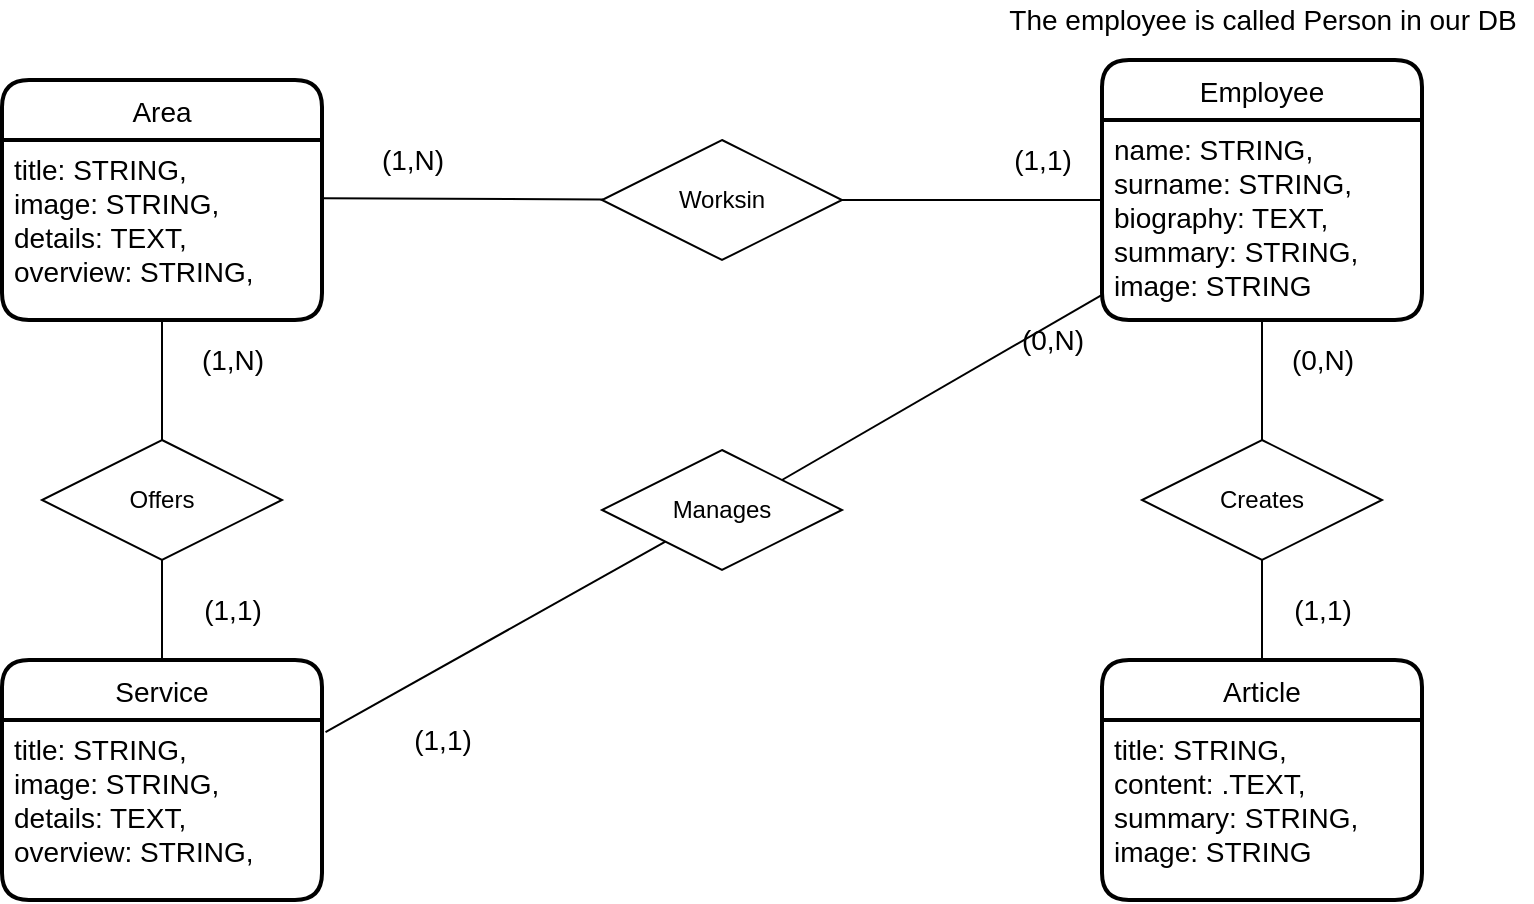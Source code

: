 <mxfile version="14.8.3" type="device"><diagram id="4BzMm93J-ZIY3aq6H3WC" name="Page-1"><mxGraphModel dx="981" dy="526" grid="1" gridSize="10" guides="1" tooltips="1" connect="1" arrows="1" fold="1" page="1" pageScale="1" pageWidth="1100" pageHeight="850" math="0" shadow="0"><root><mxCell id="0"/><mxCell id="1" parent="0"/><mxCell id="kWsor9iWKIH8Xt1CwEAd-1" value="Area" style="swimlane;childLayout=stackLayout;horizontal=1;startSize=30;horizontalStack=0;rounded=1;fontSize=14;fontStyle=0;strokeWidth=2;resizeParent=0;resizeLast=1;shadow=0;dashed=0;align=center;" parent="1" vertex="1"><mxGeometry x="240" y="150" width="160" height="120" as="geometry"/></mxCell><mxCell id="kWsor9iWKIH8Xt1CwEAd-2" value="title: STRING,&#10;image: STRING,&#10;details: TEXT,&#10;overview: STRING," style="align=left;strokeColor=none;fillColor=none;spacingLeft=4;fontSize=14;verticalAlign=top;resizable=0;rotatable=0;part=1;fontStyle=0" parent="kWsor9iWKIH8Xt1CwEAd-1" vertex="1"><mxGeometry y="30" width="160" height="90" as="geometry"/></mxCell><mxCell id="kWsor9iWKIH8Xt1CwEAd-3" value="Creates" style="shape=rhombus;perimeter=rhombusPerimeter;whiteSpace=wrap;html=1;align=center;" parent="1" vertex="1"><mxGeometry x="810" y="330" width="120" height="60" as="geometry"/></mxCell><mxCell id="kWsor9iWKIH8Xt1CwEAd-4" value="" style="endArrow=none;html=1;rounded=0;exitX=0.5;exitY=0;exitDx=0;exitDy=0;entryX=0.5;entryY=1;entryDx=0;entryDy=0;" parent="1" source="kWsor9iWKIH8Xt1CwEAd-8" target="kWsor9iWKIH8Xt1CwEAd-3" edge="1"><mxGeometry relative="1" as="geometry"><mxPoint x="400" y="100.0" as="sourcePoint"/><mxPoint x="560" y="100.0" as="targetPoint"/></mxGeometry></mxCell><mxCell id="kWsor9iWKIH8Xt1CwEAd-6" value="Service" style="swimlane;childLayout=stackLayout;horizontal=1;startSize=30;horizontalStack=0;rounded=1;fontSize=14;fontStyle=0;strokeWidth=2;resizeParent=0;resizeLast=1;shadow=0;dashed=0;align=center;" parent="1" vertex="1"><mxGeometry x="240" y="440" width="160" height="120" as="geometry"/></mxCell><mxCell id="kWsor9iWKIH8Xt1CwEAd-7" value="title: STRING,&#10;image: STRING,&#10;details: TEXT,&#10;overview: STRING," style="align=left;strokeColor=none;fillColor=none;spacingLeft=4;fontSize=14;verticalAlign=top;resizable=0;rotatable=0;part=1;" parent="kWsor9iWKIH8Xt1CwEAd-6" vertex="1"><mxGeometry y="30" width="160" height="90" as="geometry"/></mxCell><mxCell id="kWsor9iWKIH8Xt1CwEAd-8" value="Article" style="swimlane;childLayout=stackLayout;horizontal=1;startSize=30;horizontalStack=0;rounded=1;fontSize=14;fontStyle=0;strokeWidth=2;resizeParent=0;resizeLast=1;shadow=0;dashed=0;align=center;" parent="1" vertex="1"><mxGeometry x="790" y="440" width="160" height="120" as="geometry"/></mxCell><mxCell id="kWsor9iWKIH8Xt1CwEAd-9" value="title: STRING,&#10;content: .TEXT,&#10;summary: STRING,&#10;image: STRING" style="align=left;strokeColor=none;fillColor=none;spacingLeft=4;fontSize=14;verticalAlign=top;resizable=0;rotatable=0;part=1;" parent="kWsor9iWKIH8Xt1CwEAd-8" vertex="1"><mxGeometry y="30" width="160" height="90" as="geometry"/></mxCell><mxCell id="kWsor9iWKIH8Xt1CwEAd-10" value="Employee" style="swimlane;childLayout=stackLayout;horizontal=1;startSize=30;horizontalStack=0;rounded=1;fontSize=14;fontStyle=0;strokeWidth=2;resizeParent=0;resizeLast=1;shadow=0;dashed=0;align=center;" parent="1" vertex="1"><mxGeometry x="790" y="140" width="160" height="130" as="geometry"/></mxCell><mxCell id="kWsor9iWKIH8Xt1CwEAd-11" value="name: STRING,&#10;surname: STRING,&#10;biography: TEXT,&#10;summary: STRING,&#10;image: STRING" style="align=left;strokeColor=none;fillColor=none;spacingLeft=4;fontSize=14;verticalAlign=top;resizable=0;rotatable=0;part=1;" parent="kWsor9iWKIH8Xt1CwEAd-10" vertex="1"><mxGeometry y="30" width="160" height="100" as="geometry"/></mxCell><mxCell id="kWsor9iWKIH8Xt1CwEAd-12" style="edgeStyle=orthogonalEdgeStyle;rounded=0;orthogonalLoop=1;jettySize=auto;html=1;fontSize=14;shape=link;width=0;" parent="1" source="kWsor9iWKIH8Xt1CwEAd-11" target="kWsor9iWKIH8Xt1CwEAd-3" edge="1"><mxGeometry relative="1" as="geometry"/></mxCell><mxCell id="kWsor9iWKIH8Xt1CwEAd-14" value="Worksin" style="shape=rhombus;perimeter=rhombusPerimeter;whiteSpace=wrap;html=1;align=center;" parent="1" vertex="1"><mxGeometry x="540" y="180" width="120" height="60" as="geometry"/></mxCell><mxCell id="kWsor9iWKIH8Xt1CwEAd-15" value="" style="endArrow=none;html=1;rounded=0;entryX=1;entryY=0.5;entryDx=0;entryDy=0;" parent="1" target="kWsor9iWKIH8Xt1CwEAd-14" edge="1"><mxGeometry relative="1" as="geometry"><mxPoint x="790" y="210" as="sourcePoint"/><mxPoint x="310" y="-60.0" as="targetPoint"/></mxGeometry></mxCell><mxCell id="kWsor9iWKIH8Xt1CwEAd-17" value="" style="endArrow=none;html=1;rounded=0;entryX=1;entryY=0.324;entryDx=0;entryDy=0;entryPerimeter=0;" parent="1" source="kWsor9iWKIH8Xt1CwEAd-14" target="kWsor9iWKIH8Xt1CwEAd-2" edge="1"><mxGeometry relative="1" as="geometry"><mxPoint x="540" y="209" as="sourcePoint"/><mxPoint x="453.36" y="209.16" as="targetPoint"/></mxGeometry></mxCell><mxCell id="kWsor9iWKIH8Xt1CwEAd-18" value="Offers" style="shape=rhombus;perimeter=rhombusPerimeter;whiteSpace=wrap;html=1;align=center;" parent="1" vertex="1"><mxGeometry x="260" y="330" width="120" height="60" as="geometry"/></mxCell><mxCell id="kWsor9iWKIH8Xt1CwEAd-19" value="" style="endArrow=none;html=1;rounded=0;exitX=0.5;exitY=0;exitDx=0;exitDy=0;" parent="1" source="kWsor9iWKIH8Xt1CwEAd-18" target="kWsor9iWKIH8Xt1CwEAd-1" edge="1"><mxGeometry relative="1" as="geometry"><mxPoint x="550.5" y="320.59" as="sourcePoint"/><mxPoint x="410" y="320" as="targetPoint"/></mxGeometry></mxCell><mxCell id="kWsor9iWKIH8Xt1CwEAd-20" value="" style="endArrow=none;html=1;rounded=0;" parent="1" source="kWsor9iWKIH8Xt1CwEAd-6" target="kWsor9iWKIH8Xt1CwEAd-18" edge="1"><mxGeometry relative="1" as="geometry"><mxPoint x="319.58" y="450" as="sourcePoint"/><mxPoint x="319.58" y="390" as="targetPoint"/></mxGeometry></mxCell><mxCell id="kWsor9iWKIH8Xt1CwEAd-21" value="(1,1)" style="text;html=1;align=center;verticalAlign=middle;resizable=0;points=[];autosize=1;strokeColor=none;fontSize=14;" parent="1" vertex="1"><mxGeometry x="740" y="180" width="40" height="20" as="geometry"/></mxCell><mxCell id="kWsor9iWKIH8Xt1CwEAd-22" value="(1,1)" style="text;html=1;align=center;verticalAlign=middle;resizable=0;points=[];autosize=1;strokeColor=none;fontSize=14;" parent="1" vertex="1"><mxGeometry x="880" y="405" width="40" height="20" as="geometry"/></mxCell><mxCell id="kWsor9iWKIH8Xt1CwEAd-23" value="The employee is called Person in our DB" style="text;html=1;align=center;verticalAlign=middle;resizable=0;points=[];autosize=1;strokeColor=none;fontSize=14;" parent="1" vertex="1"><mxGeometry x="735" y="110" width="270" height="20" as="geometry"/></mxCell><mxCell id="kWsor9iWKIH8Xt1CwEAd-24" value="(0,N)" style="text;html=1;align=center;verticalAlign=middle;resizable=0;points=[];autosize=1;strokeColor=none;fontSize=14;" parent="1" vertex="1"><mxGeometry x="875" y="280" width="50" height="20" as="geometry"/></mxCell><mxCell id="kWsor9iWKIH8Xt1CwEAd-25" value="(1,N)" style="text;html=1;align=center;verticalAlign=middle;resizable=0;points=[];autosize=1;strokeColor=none;fontSize=14;" parent="1" vertex="1"><mxGeometry x="420" y="180" width="50" height="20" as="geometry"/></mxCell><mxCell id="kWsor9iWKIH8Xt1CwEAd-26" value="(1,N)" style="text;html=1;align=center;verticalAlign=middle;resizable=0;points=[];autosize=1;strokeColor=none;fontSize=14;" parent="1" vertex="1"><mxGeometry x="330" y="280" width="50" height="20" as="geometry"/></mxCell><mxCell id="kWsor9iWKIH8Xt1CwEAd-27" value="(1,1)" style="text;html=1;align=center;verticalAlign=middle;resizable=0;points=[];autosize=1;strokeColor=none;fontSize=14;" parent="1" vertex="1"><mxGeometry x="335" y="405" width="40" height="20" as="geometry"/></mxCell><mxCell id="Un5QTzCuzoRH4cH0i9U6-1" value="Manages" style="shape=rhombus;perimeter=rhombusPerimeter;whiteSpace=wrap;html=1;align=center;" vertex="1" parent="1"><mxGeometry x="540" y="335" width="120" height="60" as="geometry"/></mxCell><mxCell id="Un5QTzCuzoRH4cH0i9U6-2" value="" style="endArrow=none;html=1;rounded=0;exitX=1;exitY=0;exitDx=0;exitDy=0;entryX=0;entryY=0.874;entryDx=0;entryDy=0;entryPerimeter=0;" edge="1" parent="1" source="Un5QTzCuzoRH4cH0i9U6-1" target="kWsor9iWKIH8Xt1CwEAd-11"><mxGeometry relative="1" as="geometry"><mxPoint x="830.5" y="325.59" as="sourcePoint"/><mxPoint x="600" y="275" as="targetPoint"/></mxGeometry></mxCell><mxCell id="Un5QTzCuzoRH4cH0i9U6-3" value="" style="endArrow=none;html=1;rounded=0;exitX=1.011;exitY=0.067;exitDx=0;exitDy=0;exitPerimeter=0;" edge="1" parent="1" target="Un5QTzCuzoRH4cH0i9U6-1" source="kWsor9iWKIH8Xt1CwEAd-7"><mxGeometry relative="1" as="geometry"><mxPoint x="600" y="445" as="sourcePoint"/><mxPoint x="599.58" y="395" as="targetPoint"/></mxGeometry></mxCell><mxCell id="Un5QTzCuzoRH4cH0i9U6-4" value="(0,N)" style="text;html=1;align=center;verticalAlign=middle;resizable=0;points=[];autosize=1;strokeColor=none;fontSize=14;" vertex="1" parent="1"><mxGeometry x="740" y="270" width="50" height="20" as="geometry"/></mxCell><mxCell id="Un5QTzCuzoRH4cH0i9U6-5" value="(1,1)" style="text;html=1;align=center;verticalAlign=middle;resizable=0;points=[];autosize=1;strokeColor=none;fontSize=14;" vertex="1" parent="1"><mxGeometry x="440" y="470" width="40" height="20" as="geometry"/></mxCell></root></mxGraphModel></diagram></mxfile>